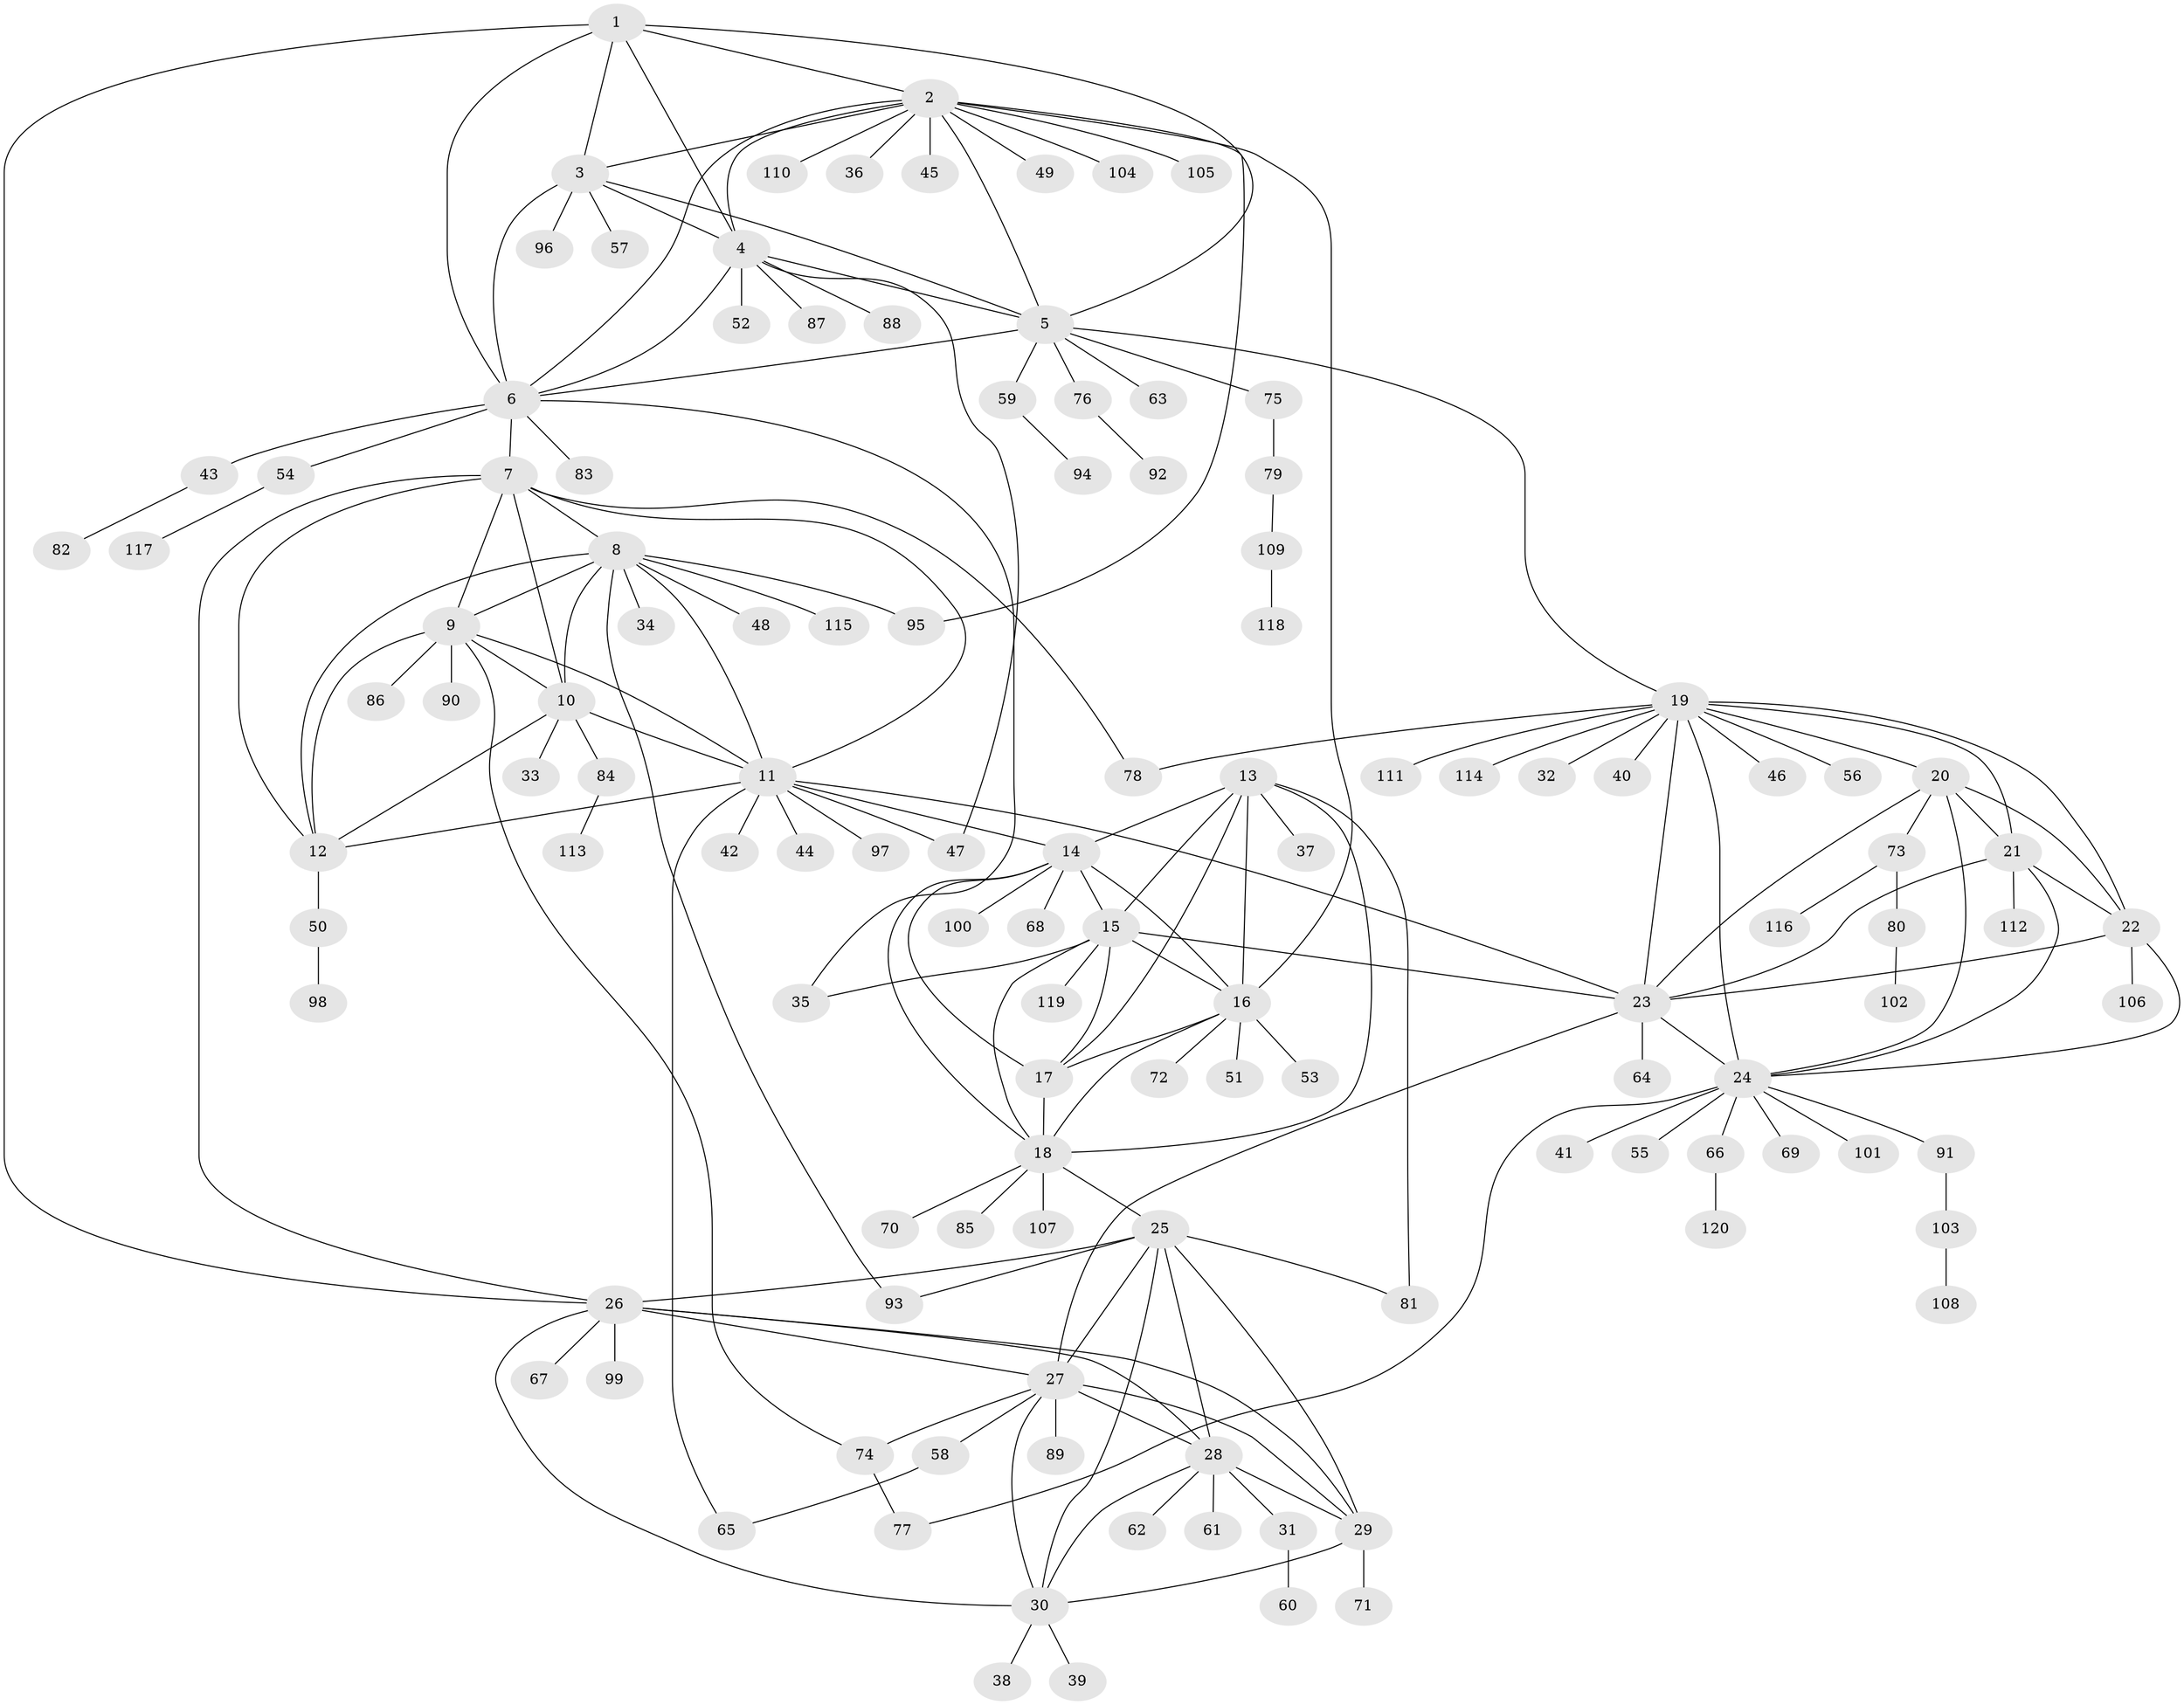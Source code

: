 // Generated by graph-tools (version 1.1) at 2025/15/03/09/25 04:15:50]
// undirected, 120 vertices, 184 edges
graph export_dot {
graph [start="1"]
  node [color=gray90,style=filled];
  1;
  2;
  3;
  4;
  5;
  6;
  7;
  8;
  9;
  10;
  11;
  12;
  13;
  14;
  15;
  16;
  17;
  18;
  19;
  20;
  21;
  22;
  23;
  24;
  25;
  26;
  27;
  28;
  29;
  30;
  31;
  32;
  33;
  34;
  35;
  36;
  37;
  38;
  39;
  40;
  41;
  42;
  43;
  44;
  45;
  46;
  47;
  48;
  49;
  50;
  51;
  52;
  53;
  54;
  55;
  56;
  57;
  58;
  59;
  60;
  61;
  62;
  63;
  64;
  65;
  66;
  67;
  68;
  69;
  70;
  71;
  72;
  73;
  74;
  75;
  76;
  77;
  78;
  79;
  80;
  81;
  82;
  83;
  84;
  85;
  86;
  87;
  88;
  89;
  90;
  91;
  92;
  93;
  94;
  95;
  96;
  97;
  98;
  99;
  100;
  101;
  102;
  103;
  104;
  105;
  106;
  107;
  108;
  109;
  110;
  111;
  112;
  113;
  114;
  115;
  116;
  117;
  118;
  119;
  120;
  1 -- 2;
  1 -- 3;
  1 -- 4;
  1 -- 5;
  1 -- 6;
  1 -- 26;
  2 -- 3;
  2 -- 4;
  2 -- 5;
  2 -- 6;
  2 -- 16;
  2 -- 36;
  2 -- 45;
  2 -- 49;
  2 -- 95;
  2 -- 104;
  2 -- 105;
  2 -- 110;
  3 -- 4;
  3 -- 5;
  3 -- 6;
  3 -- 57;
  3 -- 96;
  4 -- 5;
  4 -- 6;
  4 -- 47;
  4 -- 52;
  4 -- 87;
  4 -- 88;
  5 -- 6;
  5 -- 19;
  5 -- 59;
  5 -- 63;
  5 -- 75;
  5 -- 76;
  6 -- 7;
  6 -- 35;
  6 -- 43;
  6 -- 54;
  6 -- 83;
  7 -- 8;
  7 -- 9;
  7 -- 10;
  7 -- 11;
  7 -- 12;
  7 -- 26;
  7 -- 78;
  8 -- 9;
  8 -- 10;
  8 -- 11;
  8 -- 12;
  8 -- 34;
  8 -- 48;
  8 -- 93;
  8 -- 95;
  8 -- 115;
  9 -- 10;
  9 -- 11;
  9 -- 12;
  9 -- 74;
  9 -- 86;
  9 -- 90;
  10 -- 11;
  10 -- 12;
  10 -- 33;
  10 -- 84;
  11 -- 12;
  11 -- 14;
  11 -- 23;
  11 -- 42;
  11 -- 44;
  11 -- 47;
  11 -- 65;
  11 -- 97;
  12 -- 50;
  13 -- 14;
  13 -- 15;
  13 -- 16;
  13 -- 17;
  13 -- 18;
  13 -- 37;
  13 -- 81;
  14 -- 15;
  14 -- 16;
  14 -- 17;
  14 -- 18;
  14 -- 68;
  14 -- 100;
  15 -- 16;
  15 -- 17;
  15 -- 18;
  15 -- 23;
  15 -- 35;
  15 -- 119;
  16 -- 17;
  16 -- 18;
  16 -- 51;
  16 -- 53;
  16 -- 72;
  17 -- 18;
  18 -- 25;
  18 -- 70;
  18 -- 85;
  18 -- 107;
  19 -- 20;
  19 -- 21;
  19 -- 22;
  19 -- 23;
  19 -- 24;
  19 -- 32;
  19 -- 40;
  19 -- 46;
  19 -- 56;
  19 -- 78;
  19 -- 111;
  19 -- 114;
  20 -- 21;
  20 -- 22;
  20 -- 23;
  20 -- 24;
  20 -- 73;
  21 -- 22;
  21 -- 23;
  21 -- 24;
  21 -- 112;
  22 -- 23;
  22 -- 24;
  22 -- 106;
  23 -- 24;
  23 -- 27;
  23 -- 64;
  24 -- 41;
  24 -- 55;
  24 -- 66;
  24 -- 69;
  24 -- 77;
  24 -- 91;
  24 -- 101;
  25 -- 26;
  25 -- 27;
  25 -- 28;
  25 -- 29;
  25 -- 30;
  25 -- 81;
  25 -- 93;
  26 -- 27;
  26 -- 28;
  26 -- 29;
  26 -- 30;
  26 -- 67;
  26 -- 99;
  27 -- 28;
  27 -- 29;
  27 -- 30;
  27 -- 58;
  27 -- 74;
  27 -- 89;
  28 -- 29;
  28 -- 30;
  28 -- 31;
  28 -- 61;
  28 -- 62;
  29 -- 30;
  29 -- 71;
  30 -- 38;
  30 -- 39;
  31 -- 60;
  43 -- 82;
  50 -- 98;
  54 -- 117;
  58 -- 65;
  59 -- 94;
  66 -- 120;
  73 -- 80;
  73 -- 116;
  74 -- 77;
  75 -- 79;
  76 -- 92;
  79 -- 109;
  80 -- 102;
  84 -- 113;
  91 -- 103;
  103 -- 108;
  109 -- 118;
}
